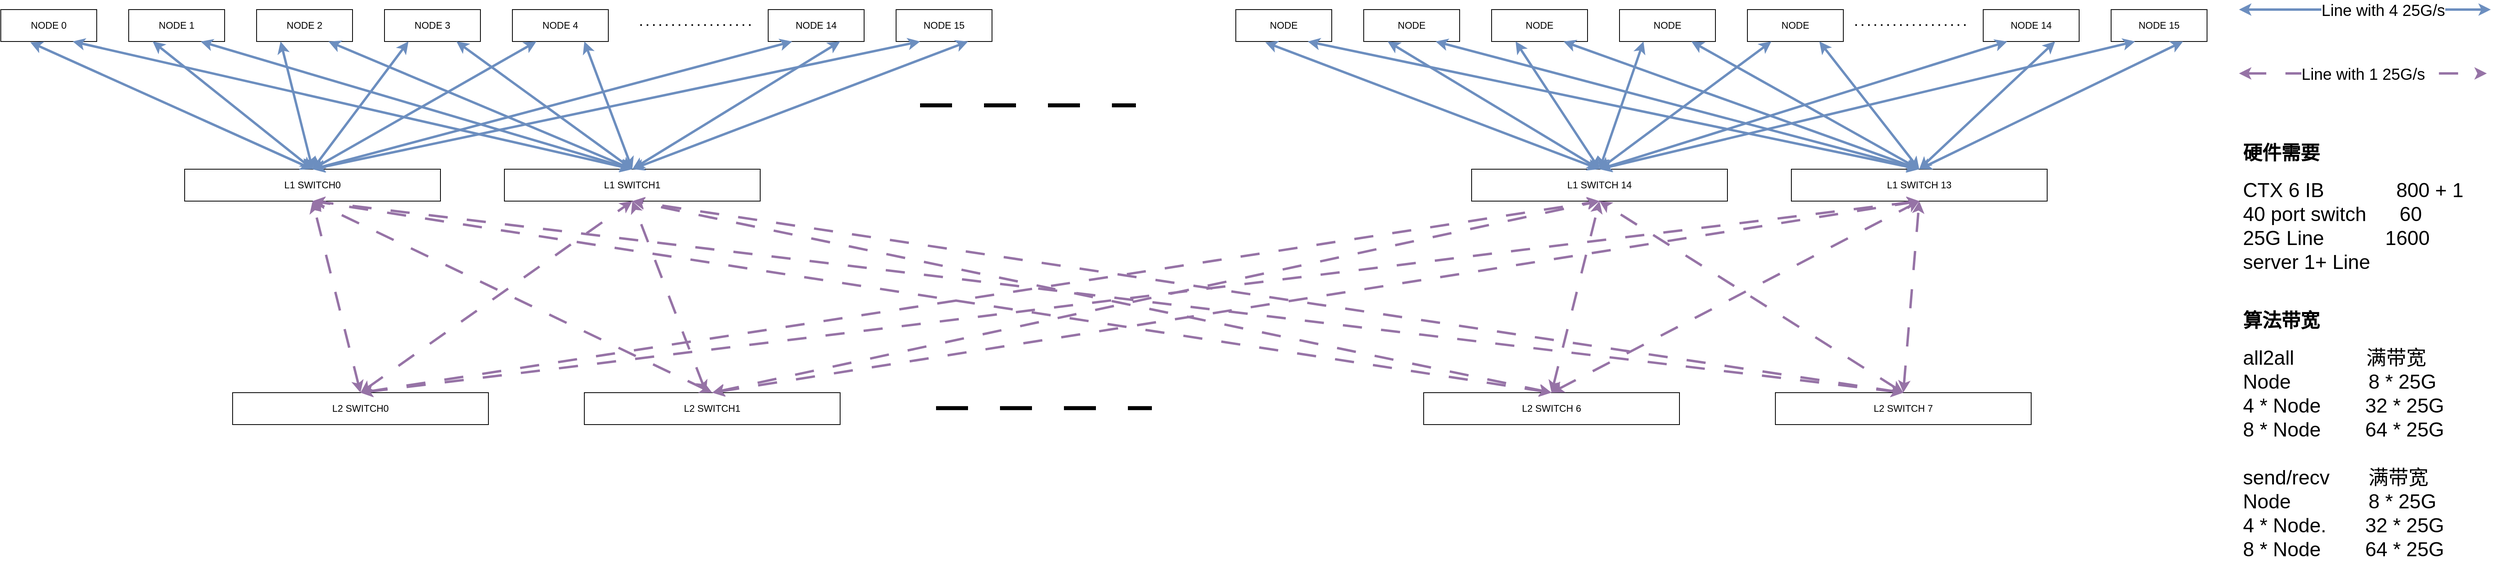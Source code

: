 <mxfile version="21.3.8" type="github">
  <diagram name="Page-1" id="Mw5EDIEJUwidYdBa6SzD">
    <mxGraphModel dx="2630" dy="1479" grid="1" gridSize="10" guides="1" tooltips="1" connect="1" arrows="1" fold="1" page="1" pageScale="1" pageWidth="850" pageHeight="1100" math="0" shadow="0">
      <root>
        <mxCell id="0" />
        <mxCell id="1" parent="0" />
        <mxCell id="vtRSRkSAmiNlVq3cGCPo-1" value="NODE 0" style="rounded=0;whiteSpace=wrap;html=1;" vertex="1" parent="1">
          <mxGeometry x="40" y="80" width="120" height="40" as="geometry" />
        </mxCell>
        <mxCell id="vtRSRkSAmiNlVq3cGCPo-2" value="NODE 1" style="rounded=0;whiteSpace=wrap;html=1;" vertex="1" parent="1">
          <mxGeometry x="200" y="80" width="120" height="40" as="geometry" />
        </mxCell>
        <mxCell id="vtRSRkSAmiNlVq3cGCPo-3" value="NODE 2" style="rounded=0;whiteSpace=wrap;html=1;" vertex="1" parent="1">
          <mxGeometry x="360" y="80" width="120" height="40" as="geometry" />
        </mxCell>
        <mxCell id="vtRSRkSAmiNlVq3cGCPo-4" value="NODE 3" style="rounded=0;whiteSpace=wrap;html=1;" vertex="1" parent="1">
          <mxGeometry x="520" y="80" width="120" height="40" as="geometry" />
        </mxCell>
        <mxCell id="vtRSRkSAmiNlVq3cGCPo-5" value="NODE 4" style="rounded=0;whiteSpace=wrap;html=1;" vertex="1" parent="1">
          <mxGeometry x="680" y="80" width="120" height="40" as="geometry" />
        </mxCell>
        <mxCell id="vtRSRkSAmiNlVq3cGCPo-6" value="L1 SWITCH0" style="rounded=0;whiteSpace=wrap;html=1;" vertex="1" parent="1">
          <mxGeometry x="270" y="280" width="320" height="40" as="geometry" />
        </mxCell>
        <mxCell id="vtRSRkSAmiNlVq3cGCPo-7" value="L1 SWITCH1" style="rounded=0;whiteSpace=wrap;html=1;" vertex="1" parent="1">
          <mxGeometry x="670" y="280" width="320" height="40" as="geometry" />
        </mxCell>
        <mxCell id="vtRSRkSAmiNlVq3cGCPo-8" value="" style="endArrow=classic;startArrow=classic;html=1;rounded=0;entryX=0.308;entryY=1.025;entryDx=0;entryDy=0;entryPerimeter=0;exitX=0.5;exitY=0;exitDx=0;exitDy=0;fillColor=#dae8fc;strokeColor=#6c8ebf;strokeWidth=3;" edge="1" parent="1" source="vtRSRkSAmiNlVq3cGCPo-6" target="vtRSRkSAmiNlVq3cGCPo-1">
          <mxGeometry width="50" height="50" relative="1" as="geometry">
            <mxPoint x="400" y="610" as="sourcePoint" />
            <mxPoint x="450" y="560" as="targetPoint" />
          </mxGeometry>
        </mxCell>
        <mxCell id="vtRSRkSAmiNlVq3cGCPo-9" value="" style="endArrow=classic;startArrow=classic;html=1;rounded=0;entryX=0.75;entryY=1;entryDx=0;entryDy=0;exitX=0.5;exitY=0;exitDx=0;exitDy=0;fillColor=#dae8fc;strokeColor=#6c8ebf;strokeWidth=3;" edge="1" parent="1" source="vtRSRkSAmiNlVq3cGCPo-7" target="vtRSRkSAmiNlVq3cGCPo-1">
          <mxGeometry width="50" height="50" relative="1" as="geometry">
            <mxPoint x="150" y="210" as="sourcePoint" />
            <mxPoint x="87" y="131" as="targetPoint" />
          </mxGeometry>
        </mxCell>
        <mxCell id="vtRSRkSAmiNlVq3cGCPo-10" value="" style="endArrow=classic;startArrow=classic;html=1;rounded=0;entryX=0.25;entryY=1;entryDx=0;entryDy=0;exitX=0.5;exitY=0;exitDx=0;exitDy=0;fillColor=#dae8fc;strokeColor=#6c8ebf;strokeWidth=3;" edge="1" parent="1" source="vtRSRkSAmiNlVq3cGCPo-6" target="vtRSRkSAmiNlVq3cGCPo-2">
          <mxGeometry width="50" height="50" relative="1" as="geometry">
            <mxPoint x="519" y="209" as="sourcePoint" />
            <mxPoint x="140" y="130" as="targetPoint" />
          </mxGeometry>
        </mxCell>
        <mxCell id="vtRSRkSAmiNlVq3cGCPo-11" value="" style="endArrow=classic;startArrow=classic;html=1;rounded=0;entryX=0.75;entryY=1;entryDx=0;entryDy=0;exitX=0.5;exitY=0;exitDx=0;exitDy=0;fillColor=#dae8fc;strokeColor=#6c8ebf;strokeWidth=3;" edge="1" parent="1" source="vtRSRkSAmiNlVq3cGCPo-7" target="vtRSRkSAmiNlVq3cGCPo-2">
          <mxGeometry width="50" height="50" relative="1" as="geometry">
            <mxPoint x="519" y="209" as="sourcePoint" />
            <mxPoint x="140" y="130" as="targetPoint" />
          </mxGeometry>
        </mxCell>
        <mxCell id="vtRSRkSAmiNlVq3cGCPo-12" value="" style="endArrow=classic;startArrow=classic;html=1;rounded=0;entryX=0.25;entryY=1;entryDx=0;entryDy=0;exitX=0.5;exitY=0;exitDx=0;exitDy=0;fillColor=#dae8fc;strokeColor=#6c8ebf;strokeWidth=3;" edge="1" parent="1" source="vtRSRkSAmiNlVq3cGCPo-6" target="vtRSRkSAmiNlVq3cGCPo-3">
          <mxGeometry width="50" height="50" relative="1" as="geometry">
            <mxPoint x="550" y="210" as="sourcePoint" />
            <mxPoint x="140" y="130" as="targetPoint" />
          </mxGeometry>
        </mxCell>
        <mxCell id="vtRSRkSAmiNlVq3cGCPo-13" value="" style="endArrow=classic;startArrow=classic;html=1;rounded=0;entryX=0.75;entryY=1;entryDx=0;entryDy=0;exitX=0.5;exitY=0;exitDx=0;exitDy=0;fillColor=#dae8fc;strokeColor=#6c8ebf;strokeWidth=3;" edge="1" parent="1" source="vtRSRkSAmiNlVq3cGCPo-7" target="vtRSRkSAmiNlVq3cGCPo-3">
          <mxGeometry width="50" height="50" relative="1" as="geometry">
            <mxPoint x="550" y="210" as="sourcePoint" />
            <mxPoint x="140" y="130" as="targetPoint" />
          </mxGeometry>
        </mxCell>
        <mxCell id="vtRSRkSAmiNlVq3cGCPo-14" value="" style="endArrow=classic;startArrow=classic;html=1;rounded=0;entryX=0.25;entryY=1;entryDx=0;entryDy=0;exitX=0.5;exitY=0;exitDx=0;exitDy=0;fillColor=#dae8fc;strokeColor=#6c8ebf;strokeWidth=3;" edge="1" parent="1" source="vtRSRkSAmiNlVq3cGCPo-6" target="vtRSRkSAmiNlVq3cGCPo-4">
          <mxGeometry width="50" height="50" relative="1" as="geometry">
            <mxPoint x="550" y="210" as="sourcePoint" />
            <mxPoint x="300" y="130" as="targetPoint" />
          </mxGeometry>
        </mxCell>
        <mxCell id="vtRSRkSAmiNlVq3cGCPo-15" value="" style="endArrow=classic;startArrow=classic;html=1;rounded=0;entryX=0.25;entryY=1;entryDx=0;entryDy=0;fillColor=#dae8fc;strokeColor=#6c8ebf;strokeWidth=3;exitX=0.5;exitY=0;exitDx=0;exitDy=0;" edge="1" parent="1" source="vtRSRkSAmiNlVq3cGCPo-6" target="vtRSRkSAmiNlVq3cGCPo-5">
          <mxGeometry width="50" height="50" relative="1" as="geometry">
            <mxPoint x="300" y="200" as="sourcePoint" />
            <mxPoint x="560" y="130" as="targetPoint" />
          </mxGeometry>
        </mxCell>
        <mxCell id="vtRSRkSAmiNlVq3cGCPo-16" value="" style="endArrow=classic;startArrow=classic;html=1;rounded=0;entryX=0.75;entryY=1;entryDx=0;entryDy=0;exitX=0.5;exitY=0;exitDx=0;exitDy=0;fillColor=#dae8fc;strokeColor=#6c8ebf;strokeWidth=3;" edge="1" parent="1" source="vtRSRkSAmiNlVq3cGCPo-7" target="vtRSRkSAmiNlVq3cGCPo-4">
          <mxGeometry width="50" height="50" relative="1" as="geometry">
            <mxPoint x="630" y="210" as="sourcePoint" />
            <mxPoint x="460" y="130" as="targetPoint" />
          </mxGeometry>
        </mxCell>
        <mxCell id="vtRSRkSAmiNlVq3cGCPo-17" value="" style="endArrow=classic;startArrow=classic;html=1;rounded=0;entryX=0.75;entryY=1;entryDx=0;entryDy=0;exitX=0.5;exitY=0;exitDx=0;exitDy=0;fillColor=#dae8fc;strokeColor=#6c8ebf;strokeWidth=3;" edge="1" parent="1" source="vtRSRkSAmiNlVq3cGCPo-7" target="vtRSRkSAmiNlVq3cGCPo-5">
          <mxGeometry width="50" height="50" relative="1" as="geometry">
            <mxPoint x="710" y="210" as="sourcePoint" />
            <mxPoint x="620" y="130" as="targetPoint" />
          </mxGeometry>
        </mxCell>
        <mxCell id="vtRSRkSAmiNlVq3cGCPo-18" value="NODE" style="rounded=0;whiteSpace=wrap;html=1;" vertex="1" parent="1">
          <mxGeometry x="1585" y="80" width="120" height="40" as="geometry" />
        </mxCell>
        <mxCell id="vtRSRkSAmiNlVq3cGCPo-19" value="NODE" style="rounded=0;whiteSpace=wrap;html=1;" vertex="1" parent="1">
          <mxGeometry x="1745" y="80" width="120" height="40" as="geometry" />
        </mxCell>
        <mxCell id="vtRSRkSAmiNlVq3cGCPo-20" value="NODE" style="rounded=0;whiteSpace=wrap;html=1;" vertex="1" parent="1">
          <mxGeometry x="1905" y="80" width="120" height="40" as="geometry" />
        </mxCell>
        <mxCell id="vtRSRkSAmiNlVq3cGCPo-21" value="NODE" style="rounded=0;whiteSpace=wrap;html=1;" vertex="1" parent="1">
          <mxGeometry x="2065" y="80" width="120" height="40" as="geometry" />
        </mxCell>
        <mxCell id="vtRSRkSAmiNlVq3cGCPo-22" value="NODE" style="rounded=0;whiteSpace=wrap;html=1;" vertex="1" parent="1">
          <mxGeometry x="2225" y="80" width="120" height="40" as="geometry" />
        </mxCell>
        <mxCell id="vtRSRkSAmiNlVq3cGCPo-23" value="L1 SWITCH 14" style="rounded=0;whiteSpace=wrap;html=1;" vertex="1" parent="1">
          <mxGeometry x="1880" y="280" width="320" height="40" as="geometry" />
        </mxCell>
        <mxCell id="vtRSRkSAmiNlVq3cGCPo-24" value="L1 SWITCH 13" style="rounded=0;whiteSpace=wrap;html=1;" vertex="1" parent="1">
          <mxGeometry x="2280" y="280" width="320" height="40" as="geometry" />
        </mxCell>
        <mxCell id="vtRSRkSAmiNlVq3cGCPo-25" value="" style="endArrow=classic;startArrow=classic;html=1;rounded=0;entryX=0.308;entryY=1.025;entryDx=0;entryDy=0;entryPerimeter=0;exitX=0.5;exitY=0;exitDx=0;exitDy=0;fillColor=#dae8fc;strokeColor=#6c8ebf;strokeWidth=3;" edge="1" parent="1" source="vtRSRkSAmiNlVq3cGCPo-23" target="vtRSRkSAmiNlVq3cGCPo-18">
          <mxGeometry width="50" height="50" relative="1" as="geometry">
            <mxPoint x="1945" y="610" as="sourcePoint" />
            <mxPoint x="1995" y="560" as="targetPoint" />
          </mxGeometry>
        </mxCell>
        <mxCell id="vtRSRkSAmiNlVq3cGCPo-26" value="" style="endArrow=classic;startArrow=classic;html=1;rounded=0;entryX=0.75;entryY=1;entryDx=0;entryDy=0;exitX=0.5;exitY=0;exitDx=0;exitDy=0;fillColor=#dae8fc;strokeColor=#6c8ebf;strokeWidth=3;" edge="1" parent="1" source="vtRSRkSAmiNlVq3cGCPo-24" target="vtRSRkSAmiNlVq3cGCPo-18">
          <mxGeometry width="50" height="50" relative="1" as="geometry">
            <mxPoint x="1695" y="210" as="sourcePoint" />
            <mxPoint x="1632" y="131" as="targetPoint" />
          </mxGeometry>
        </mxCell>
        <mxCell id="vtRSRkSAmiNlVq3cGCPo-27" value="" style="endArrow=classic;startArrow=classic;html=1;rounded=0;entryX=0.25;entryY=1;entryDx=0;entryDy=0;exitX=0.5;exitY=0;exitDx=0;exitDy=0;fillColor=#dae8fc;strokeColor=#6c8ebf;strokeWidth=3;" edge="1" parent="1" source="vtRSRkSAmiNlVq3cGCPo-23" target="vtRSRkSAmiNlVq3cGCPo-19">
          <mxGeometry width="50" height="50" relative="1" as="geometry">
            <mxPoint x="2064" y="209" as="sourcePoint" />
            <mxPoint x="1685" y="130" as="targetPoint" />
          </mxGeometry>
        </mxCell>
        <mxCell id="vtRSRkSAmiNlVq3cGCPo-28" value="" style="endArrow=classic;startArrow=classic;html=1;rounded=0;entryX=0.75;entryY=1;entryDx=0;entryDy=0;exitX=0.5;exitY=0;exitDx=0;exitDy=0;fillColor=#dae8fc;strokeColor=#6c8ebf;strokeWidth=3;" edge="1" parent="1" source="vtRSRkSAmiNlVq3cGCPo-24" target="vtRSRkSAmiNlVq3cGCPo-19">
          <mxGeometry width="50" height="50" relative="1" as="geometry">
            <mxPoint x="2064" y="209" as="sourcePoint" />
            <mxPoint x="1685" y="130" as="targetPoint" />
          </mxGeometry>
        </mxCell>
        <mxCell id="vtRSRkSAmiNlVq3cGCPo-29" value="" style="endArrow=classic;startArrow=classic;html=1;rounded=0;entryX=0.25;entryY=1;entryDx=0;entryDy=0;exitX=0.5;exitY=0;exitDx=0;exitDy=0;fillColor=#dae8fc;strokeColor=#6c8ebf;strokeWidth=3;" edge="1" parent="1" source="vtRSRkSAmiNlVq3cGCPo-23" target="vtRSRkSAmiNlVq3cGCPo-20">
          <mxGeometry width="50" height="50" relative="1" as="geometry">
            <mxPoint x="2095" y="210" as="sourcePoint" />
            <mxPoint x="1685" y="130" as="targetPoint" />
          </mxGeometry>
        </mxCell>
        <mxCell id="vtRSRkSAmiNlVq3cGCPo-30" value="" style="endArrow=classic;startArrow=classic;html=1;rounded=0;entryX=0.75;entryY=1;entryDx=0;entryDy=0;exitX=0.5;exitY=0;exitDx=0;exitDy=0;fillColor=#dae8fc;strokeColor=#6c8ebf;strokeWidth=3;" edge="1" parent="1" source="vtRSRkSAmiNlVq3cGCPo-24" target="vtRSRkSAmiNlVq3cGCPo-20">
          <mxGeometry width="50" height="50" relative="1" as="geometry">
            <mxPoint x="2095" y="210" as="sourcePoint" />
            <mxPoint x="1685" y="130" as="targetPoint" />
          </mxGeometry>
        </mxCell>
        <mxCell id="vtRSRkSAmiNlVq3cGCPo-31" value="" style="endArrow=classic;startArrow=classic;html=1;rounded=0;entryX=0.25;entryY=1;entryDx=0;entryDy=0;exitX=0.5;exitY=0;exitDx=0;exitDy=0;fillColor=#dae8fc;strokeColor=#6c8ebf;strokeWidth=3;" edge="1" parent="1" source="vtRSRkSAmiNlVq3cGCPo-23" target="vtRSRkSAmiNlVq3cGCPo-21">
          <mxGeometry width="50" height="50" relative="1" as="geometry">
            <mxPoint x="2095" y="210" as="sourcePoint" />
            <mxPoint x="1845" y="130" as="targetPoint" />
          </mxGeometry>
        </mxCell>
        <mxCell id="vtRSRkSAmiNlVq3cGCPo-32" value="" style="endArrow=classic;startArrow=classic;html=1;rounded=0;entryX=0.25;entryY=1;entryDx=0;entryDy=0;fillColor=#dae8fc;strokeColor=#6c8ebf;strokeWidth=3;exitX=0.5;exitY=0;exitDx=0;exitDy=0;" edge="1" parent="1" source="vtRSRkSAmiNlVq3cGCPo-23" target="vtRSRkSAmiNlVq3cGCPo-22">
          <mxGeometry width="50" height="50" relative="1" as="geometry">
            <mxPoint x="1845" y="200" as="sourcePoint" />
            <mxPoint x="2105" y="130" as="targetPoint" />
          </mxGeometry>
        </mxCell>
        <mxCell id="vtRSRkSAmiNlVq3cGCPo-33" value="" style="endArrow=classic;startArrow=classic;html=1;rounded=0;entryX=0.75;entryY=1;entryDx=0;entryDy=0;exitX=0.5;exitY=0;exitDx=0;exitDy=0;fillColor=#dae8fc;strokeColor=#6c8ebf;strokeWidth=3;" edge="1" parent="1" source="vtRSRkSAmiNlVq3cGCPo-24" target="vtRSRkSAmiNlVq3cGCPo-21">
          <mxGeometry width="50" height="50" relative="1" as="geometry">
            <mxPoint x="2175" y="210" as="sourcePoint" />
            <mxPoint x="2005" y="130" as="targetPoint" />
          </mxGeometry>
        </mxCell>
        <mxCell id="vtRSRkSAmiNlVq3cGCPo-34" value="" style="endArrow=classic;startArrow=classic;html=1;rounded=0;entryX=0.75;entryY=1;entryDx=0;entryDy=0;exitX=0.5;exitY=0;exitDx=0;exitDy=0;fillColor=#dae8fc;strokeColor=#6c8ebf;strokeWidth=3;" edge="1" parent="1" source="vtRSRkSAmiNlVq3cGCPo-24" target="vtRSRkSAmiNlVq3cGCPo-22">
          <mxGeometry width="50" height="50" relative="1" as="geometry">
            <mxPoint x="2255" y="210" as="sourcePoint" />
            <mxPoint x="2165" y="130" as="targetPoint" />
          </mxGeometry>
        </mxCell>
        <mxCell id="vtRSRkSAmiNlVq3cGCPo-35" value="" style="endArrow=none;dashed=1;html=1;rounded=0;dashPattern=8 8;strokeWidth=5;" edge="1" parent="1">
          <mxGeometry width="50" height="50" relative="1" as="geometry">
            <mxPoint x="1190" y="200" as="sourcePoint" />
            <mxPoint x="1460" y="200" as="targetPoint" />
          </mxGeometry>
        </mxCell>
        <mxCell id="vtRSRkSAmiNlVq3cGCPo-36" value="L2 SWITCH0" style="rounded=0;whiteSpace=wrap;html=1;" vertex="1" parent="1">
          <mxGeometry x="330" y="560" width="320" height="40" as="geometry" />
        </mxCell>
        <mxCell id="vtRSRkSAmiNlVq3cGCPo-37" value="L2 SWITCH1" style="rounded=0;whiteSpace=wrap;html=1;" vertex="1" parent="1">
          <mxGeometry x="770" y="560" width="320" height="40" as="geometry" />
        </mxCell>
        <mxCell id="vtRSRkSAmiNlVq3cGCPo-38" value="L2 SWITCH 6" style="rounded=0;whiteSpace=wrap;html=1;" vertex="1" parent="1">
          <mxGeometry x="1820" y="560" width="320" height="40" as="geometry" />
        </mxCell>
        <mxCell id="vtRSRkSAmiNlVq3cGCPo-39" value="L2 SWITCH 7" style="rounded=0;whiteSpace=wrap;html=1;" vertex="1" parent="1">
          <mxGeometry x="2260" y="560" width="320" height="40" as="geometry" />
        </mxCell>
        <mxCell id="vtRSRkSAmiNlVq3cGCPo-40" value="" style="endArrow=classic;startArrow=classic;html=1;rounded=0;entryX=0.5;entryY=1;entryDx=0;entryDy=0;exitX=0.5;exitY=0;exitDx=0;exitDy=0;fillColor=#e1d5e7;strokeColor=#9673a6;strokeWidth=3;dashed=1;dashPattern=8 8;" edge="1" parent="1" source="vtRSRkSAmiNlVq3cGCPo-36" target="vtRSRkSAmiNlVq3cGCPo-6">
          <mxGeometry width="50" height="50" relative="1" as="geometry">
            <mxPoint x="840" y="290" as="sourcePoint" />
            <mxPoint x="350" y="130" as="targetPoint" />
          </mxGeometry>
        </mxCell>
        <mxCell id="vtRSRkSAmiNlVq3cGCPo-41" value="" style="endArrow=classic;startArrow=classic;html=1;rounded=0;entryX=0.5;entryY=1;entryDx=0;entryDy=0;exitX=0.5;exitY=0;exitDx=0;exitDy=0;fillColor=#e1d5e7;strokeColor=#9673a6;strokeWidth=3;dashed=1;dashPattern=8 8;" edge="1" parent="1" source="vtRSRkSAmiNlVq3cGCPo-37" target="vtRSRkSAmiNlVq3cGCPo-6">
          <mxGeometry width="50" height="50" relative="1" as="geometry">
            <mxPoint x="580" y="570" as="sourcePoint" />
            <mxPoint x="440" y="330" as="targetPoint" />
          </mxGeometry>
        </mxCell>
        <mxCell id="vtRSRkSAmiNlVq3cGCPo-42" value="" style="endArrow=classic;startArrow=classic;html=1;rounded=0;entryX=0.5;entryY=1;entryDx=0;entryDy=0;exitX=0.5;exitY=0;exitDx=0;exitDy=0;fillColor=#e1d5e7;strokeColor=#9673a6;strokeWidth=3;dashed=1;dashPattern=8 8;" edge="1" parent="1" source="vtRSRkSAmiNlVq3cGCPo-38" target="vtRSRkSAmiNlVq3cGCPo-6">
          <mxGeometry width="50" height="50" relative="1" as="geometry">
            <mxPoint x="810" y="570" as="sourcePoint" />
            <mxPoint x="230" y="330" as="targetPoint" />
          </mxGeometry>
        </mxCell>
        <mxCell id="vtRSRkSAmiNlVq3cGCPo-43" value="" style="endArrow=classic;startArrow=classic;html=1;rounded=0;entryX=0.5;entryY=1;entryDx=0;entryDy=0;exitX=0.5;exitY=0;exitDx=0;exitDy=0;fillColor=#e1d5e7;strokeColor=#9673a6;strokeWidth=3;dashed=1;dashPattern=8 8;" edge="1" parent="1" source="vtRSRkSAmiNlVq3cGCPo-39" target="vtRSRkSAmiNlVq3cGCPo-6">
          <mxGeometry width="50" height="50" relative="1" as="geometry">
            <mxPoint x="1370" y="570" as="sourcePoint" />
            <mxPoint x="230" y="330" as="targetPoint" />
          </mxGeometry>
        </mxCell>
        <mxCell id="vtRSRkSAmiNlVq3cGCPo-44" value="" style="endArrow=none;dashed=1;html=1;rounded=0;dashPattern=8 8;strokeWidth=5;" edge="1" parent="1">
          <mxGeometry width="50" height="50" relative="1" as="geometry">
            <mxPoint x="1210" y="579.33" as="sourcePoint" />
            <mxPoint x="1480" y="579.33" as="targetPoint" />
          </mxGeometry>
        </mxCell>
        <mxCell id="vtRSRkSAmiNlVq3cGCPo-45" value="" style="endArrow=classic;startArrow=classic;html=1;rounded=0;entryX=0.5;entryY=1;entryDx=0;entryDy=0;exitX=0.5;exitY=0;exitDx=0;exitDy=0;fillColor=#e1d5e7;strokeColor=#9673a6;strokeWidth=3;dashed=1;dashPattern=8 8;" edge="1" parent="1" source="vtRSRkSAmiNlVq3cGCPo-36" target="vtRSRkSAmiNlVq3cGCPo-7">
          <mxGeometry width="50" height="50" relative="1" as="geometry">
            <mxPoint x="500" y="570" as="sourcePoint" />
            <mxPoint x="440" y="330" as="targetPoint" />
          </mxGeometry>
        </mxCell>
        <mxCell id="vtRSRkSAmiNlVq3cGCPo-46" value="" style="endArrow=classic;startArrow=classic;html=1;rounded=0;entryX=0.5;entryY=1;entryDx=0;entryDy=0;fillColor=#e1d5e7;strokeColor=#9673a6;strokeWidth=3;dashed=1;dashPattern=8 8;exitX=0.5;exitY=0;exitDx=0;exitDy=0;" edge="1" parent="1" target="vtRSRkSAmiNlVq3cGCPo-23" source="vtRSRkSAmiNlVq3cGCPo-36">
          <mxGeometry width="50" height="50" relative="1" as="geometry">
            <mxPoint x="280" y="560" as="sourcePoint" />
            <mxPoint x="630" y="330" as="targetPoint" />
          </mxGeometry>
        </mxCell>
        <mxCell id="vtRSRkSAmiNlVq3cGCPo-47" value="" style="endArrow=classic;startArrow=classic;html=1;rounded=0;entryX=0.5;entryY=1;entryDx=0;entryDy=0;fillColor=#e1d5e7;strokeColor=#9673a6;strokeWidth=3;exitX=0.5;exitY=0;exitDx=0;exitDy=0;dashed=1;dashPattern=8 8;" edge="1" parent="1" source="vtRSRkSAmiNlVq3cGCPo-36" target="vtRSRkSAmiNlVq3cGCPo-24">
          <mxGeometry width="50" height="50" relative="1" as="geometry">
            <mxPoint x="280" y="560" as="sourcePoint" />
            <mxPoint x="1430" y="330" as="targetPoint" />
          </mxGeometry>
        </mxCell>
        <mxCell id="vtRSRkSAmiNlVq3cGCPo-48" value="" style="endArrow=classic;startArrow=classic;html=1;rounded=0;entryX=0.5;entryY=1;entryDx=0;entryDy=0;fillColor=#e1d5e7;strokeColor=#9673a6;strokeWidth=3;dashed=1;dashPattern=8 8;" edge="1" parent="1" source="vtRSRkSAmiNlVq3cGCPo-37" target="vtRSRkSAmiNlVq3cGCPo-7">
          <mxGeometry width="50" height="50" relative="1" as="geometry">
            <mxPoint x="500" y="570" as="sourcePoint" />
            <mxPoint x="1640" y="330" as="targetPoint" />
          </mxGeometry>
        </mxCell>
        <mxCell id="vtRSRkSAmiNlVq3cGCPo-49" value="" style="endArrow=classic;startArrow=classic;html=1;rounded=0;entryX=0.5;entryY=1;entryDx=0;entryDy=0;fillColor=#e1d5e7;strokeColor=#9673a6;strokeWidth=3;exitX=0.5;exitY=0;exitDx=0;exitDy=0;dashed=1;dashPattern=8 8;" edge="1" parent="1" source="vtRSRkSAmiNlVq3cGCPo-37" target="vtRSRkSAmiNlVq3cGCPo-23">
          <mxGeometry width="50" height="50" relative="1" as="geometry">
            <mxPoint x="722" y="570" as="sourcePoint" />
            <mxPoint x="630" y="330" as="targetPoint" />
          </mxGeometry>
        </mxCell>
        <mxCell id="vtRSRkSAmiNlVq3cGCPo-50" value="" style="endArrow=classic;startArrow=classic;html=1;rounded=0;entryX=0.5;entryY=1;entryDx=0;entryDy=0;fillColor=#e1d5e7;strokeColor=#9673a6;strokeWidth=3;exitX=0.5;exitY=0;exitDx=0;exitDy=0;dashed=1;dashPattern=8 8;" edge="1" parent="1" source="vtRSRkSAmiNlVq3cGCPo-37" target="vtRSRkSAmiNlVq3cGCPo-24">
          <mxGeometry width="50" height="50" relative="1" as="geometry">
            <mxPoint x="730" y="570" as="sourcePoint" />
            <mxPoint x="1430" y="330" as="targetPoint" />
          </mxGeometry>
        </mxCell>
        <mxCell id="vtRSRkSAmiNlVq3cGCPo-51" value="" style="endArrow=classic;startArrow=classic;html=1;rounded=0;entryX=0.5;entryY=1;entryDx=0;entryDy=0;fillColor=#e1d5e7;strokeColor=#9673a6;strokeWidth=3;exitX=0.5;exitY=0;exitDx=0;exitDy=0;dashed=1;dashPattern=8 8;" edge="1" parent="1" source="vtRSRkSAmiNlVq3cGCPo-38" target="vtRSRkSAmiNlVq3cGCPo-23">
          <mxGeometry width="50" height="50" relative="1" as="geometry">
            <mxPoint x="1342" y="570" as="sourcePoint" />
            <mxPoint x="1250" y="330" as="targetPoint" />
          </mxGeometry>
        </mxCell>
        <mxCell id="vtRSRkSAmiNlVq3cGCPo-52" value="" style="endArrow=classic;startArrow=classic;html=1;rounded=0;entryX=0.5;entryY=1;entryDx=0;entryDy=0;fillColor=#e1d5e7;strokeColor=#9673a6;strokeWidth=3;exitX=0.5;exitY=0;exitDx=0;exitDy=0;dashed=1;dashPattern=8 8;" edge="1" parent="1" source="vtRSRkSAmiNlVq3cGCPo-39" target="vtRSRkSAmiNlVq3cGCPo-24">
          <mxGeometry width="50" height="50" relative="1" as="geometry">
            <mxPoint x="1990" y="570" as="sourcePoint" />
            <mxPoint x="2050" y="330" as="targetPoint" />
          </mxGeometry>
        </mxCell>
        <mxCell id="vtRSRkSAmiNlVq3cGCPo-53" value="" style="endArrow=classic;startArrow=classic;html=1;rounded=0;entryX=0.5;entryY=1;entryDx=0;entryDy=0;fillColor=#e1d5e7;strokeColor=#9673a6;strokeWidth=3;exitX=0.5;exitY=0;exitDx=0;exitDy=0;dashed=1;dashPattern=8 8;" edge="1" parent="1" source="vtRSRkSAmiNlVq3cGCPo-38" target="vtRSRkSAmiNlVq3cGCPo-24">
          <mxGeometry width="50" height="50" relative="1" as="geometry">
            <mxPoint x="2430" y="570" as="sourcePoint" />
            <mxPoint x="2450" y="330" as="targetPoint" />
          </mxGeometry>
        </mxCell>
        <mxCell id="vtRSRkSAmiNlVq3cGCPo-54" value="" style="endArrow=classic;startArrow=classic;html=1;rounded=0;entryX=0.5;entryY=1;entryDx=0;entryDy=0;fillColor=#e1d5e7;strokeColor=#9673a6;strokeWidth=3;exitX=0.5;exitY=0;exitDx=0;exitDy=0;dashed=1;dashPattern=8 8;" edge="1" parent="1" source="vtRSRkSAmiNlVq3cGCPo-38" target="vtRSRkSAmiNlVq3cGCPo-7">
          <mxGeometry width="50" height="50" relative="1" as="geometry">
            <mxPoint x="1310" y="460" as="sourcePoint" />
            <mxPoint x="1830" y="330" as="targetPoint" />
          </mxGeometry>
        </mxCell>
        <mxCell id="vtRSRkSAmiNlVq3cGCPo-55" value="" style="endArrow=classic;startArrow=classic;html=1;rounded=0;entryX=0.5;entryY=1;entryDx=0;entryDy=0;fillColor=#e1d5e7;strokeColor=#9673a6;strokeWidth=3;exitX=0.5;exitY=0;exitDx=0;exitDy=0;dashed=1;dashPattern=8 8;" edge="1" parent="1" source="vtRSRkSAmiNlVq3cGCPo-39" target="vtRSRkSAmiNlVq3cGCPo-7">
          <mxGeometry width="50" height="50" relative="1" as="geometry">
            <mxPoint x="1370" y="570" as="sourcePoint" />
            <mxPoint x="630" y="330" as="targetPoint" />
          </mxGeometry>
        </mxCell>
        <mxCell id="vtRSRkSAmiNlVq3cGCPo-56" value="" style="endArrow=classic;startArrow=classic;html=1;rounded=0;entryX=0.5;entryY=1;entryDx=0;entryDy=0;fillColor=#e1d5e7;strokeColor=#9673a6;strokeWidth=3;exitX=0.5;exitY=0;exitDx=0;exitDy=0;dashed=1;dashPattern=8 8;" edge="1" parent="1" source="vtRSRkSAmiNlVq3cGCPo-39" target="vtRSRkSAmiNlVq3cGCPo-23">
          <mxGeometry width="50" height="50" relative="1" as="geometry">
            <mxPoint x="1990" y="570" as="sourcePoint" />
            <mxPoint x="2050" y="330" as="targetPoint" />
          </mxGeometry>
        </mxCell>
        <mxCell id="vtRSRkSAmiNlVq3cGCPo-57" value="&lt;font style=&quot;font-size: 20px;&quot;&gt;Line with 4 25G/s&lt;/font&gt;" style="endArrow=classic;startArrow=classic;html=1;rounded=0;entryX=0.308;entryY=1.025;entryDx=0;entryDy=0;entryPerimeter=0;fillColor=#dae8fc;strokeColor=#6c8ebf;strokeWidth=3;" edge="1" parent="1">
          <mxGeometry x="-0.143" width="50" height="50" relative="1" as="geometry">
            <mxPoint x="3155" y="80" as="sourcePoint" />
            <mxPoint x="2840" y="80" as="targetPoint" />
            <mxPoint as="offset" />
          </mxGeometry>
        </mxCell>
        <mxCell id="vtRSRkSAmiNlVq3cGCPo-58" value="&lt;font style=&quot;font-size: 20px;&quot;&gt;Line with 1 25G/s&lt;/font&gt;" style="endArrow=classic;startArrow=classic;html=1;rounded=0;fillColor=#e1d5e7;strokeColor=#9673a6;strokeWidth=3;dashed=1;dashPattern=8 8;" edge="1" parent="1">
          <mxGeometry width="50" height="50" relative="1" as="geometry">
            <mxPoint x="2840" y="160" as="sourcePoint" />
            <mxPoint x="3150" y="160" as="targetPoint" />
          </mxGeometry>
        </mxCell>
        <mxCell id="vtRSRkSAmiNlVq3cGCPo-59" value="&lt;h1&gt;硬件需要&lt;/h1&gt;&lt;div style=&quot;font-size: 25px;&quot;&gt;&lt;font style=&quot;font-size: 25px;&quot;&gt;CTX 6 IB&amp;nbsp; &amp;nbsp; &amp;nbsp; &amp;nbsp; &amp;nbsp; &amp;nbsp; &amp;nbsp;800 + 1&lt;/font&gt;&lt;/div&gt;&lt;div style=&quot;font-size: 25px;&quot;&gt;&lt;font style=&quot;font-size: 25px;&quot;&gt;40 port switch&amp;nbsp; &amp;nbsp; &amp;nbsp; 60&lt;/font&gt;&lt;/div&gt;&lt;div style=&quot;font-size: 25px;&quot;&gt;&lt;font style=&quot;font-size: 25px;&quot;&gt;25G Line&amp;nbsp; &amp;nbsp; &amp;nbsp; &amp;nbsp; &amp;nbsp; &amp;nbsp;1600&lt;br&gt;server 1+ Line&lt;/font&gt;&lt;/div&gt;" style="text;html=1;strokeColor=none;fillColor=none;spacing=5;spacingTop=-20;whiteSpace=wrap;overflow=hidden;rounded=0;" vertex="1" parent="1">
          <mxGeometry x="2840" y="240" width="320" height="200" as="geometry" />
        </mxCell>
        <mxCell id="vtRSRkSAmiNlVq3cGCPo-60" value="&lt;h1&gt;算法带宽&lt;/h1&gt;&lt;div style=&quot;font-size: 25px;&quot;&gt;&lt;font style=&quot;font-size: 25px;&quot;&gt;all2all&amp;nbsp; &amp;nbsp; &amp;nbsp; &amp;nbsp; &amp;nbsp; &amp;nbsp; &amp;nbsp;满带宽&amp;nbsp;&lt;/font&gt;&lt;/div&gt;&lt;div style=&quot;font-size: 25px;&quot;&gt;Node&amp;nbsp; &amp;nbsp; &amp;nbsp; &amp;nbsp; &amp;nbsp; &amp;nbsp; &amp;nbsp; 8 * 25G&lt;/div&gt;&lt;div style=&quot;font-size: 25px;&quot;&gt;4 * Node&amp;nbsp; &amp;nbsp; &amp;nbsp; &amp;nbsp; 32 * 25G&lt;br&gt;&lt;/div&gt;&lt;div style=&quot;font-size: 25px;&quot;&gt;8 * Node&amp;nbsp; &amp;nbsp; &amp;nbsp; &amp;nbsp; 64 * 25G&lt;/div&gt;&lt;div style=&quot;font-size: 25px;&quot;&gt;&lt;br&gt;&lt;/div&gt;&lt;div style=&quot;font-size: 25px;&quot;&gt;send/recv&amp;nbsp; &amp;nbsp; &amp;nbsp; &amp;nbsp;满带宽&lt;/div&gt;&lt;div style=&quot;font-size: 25px;&quot;&gt;Node&amp;nbsp; &amp;nbsp; &amp;nbsp; &amp;nbsp; &amp;nbsp; &amp;nbsp; &amp;nbsp; 8 * 25G&lt;/div&gt;&lt;div style=&quot;font-size: 25px;&quot;&gt;4 * Node.&amp;nbsp; &amp;nbsp; &amp;nbsp; &amp;nbsp;32 * 25G&lt;/div&gt;&lt;div style=&quot;font-size: 25px;&quot;&gt;8 * Node&amp;nbsp; &amp;nbsp; &amp;nbsp; &amp;nbsp; 64 * 25G&lt;/div&gt;" style="text;html=1;strokeColor=none;fillColor=none;spacing=5;spacingTop=-20;whiteSpace=wrap;overflow=hidden;rounded=0;" vertex="1" parent="1">
          <mxGeometry x="2840" y="450" width="320" height="350" as="geometry" />
        </mxCell>
        <mxCell id="vtRSRkSAmiNlVq3cGCPo-61" value="NODE 15" style="rounded=0;whiteSpace=wrap;html=1;" vertex="1" parent="1">
          <mxGeometry x="1160" y="80" width="120" height="40" as="geometry" />
        </mxCell>
        <mxCell id="vtRSRkSAmiNlVq3cGCPo-62" value="NODE 14" style="rounded=0;whiteSpace=wrap;html=1;" vertex="1" parent="1">
          <mxGeometry x="1000" y="80" width="120" height="40" as="geometry" />
        </mxCell>
        <mxCell id="vtRSRkSAmiNlVq3cGCPo-63" value="" style="endArrow=classic;startArrow=classic;html=1;rounded=0;entryX=0.75;entryY=1;entryDx=0;entryDy=0;exitX=0.5;exitY=0;exitDx=0;exitDy=0;fillColor=#dae8fc;strokeColor=#6c8ebf;strokeWidth=3;" edge="1" parent="1" source="vtRSRkSAmiNlVq3cGCPo-7" target="vtRSRkSAmiNlVq3cGCPo-61">
          <mxGeometry width="50" height="50" relative="1" as="geometry">
            <mxPoint x="840" y="290" as="sourcePoint" />
            <mxPoint x="620" y="130" as="targetPoint" />
          </mxGeometry>
        </mxCell>
        <mxCell id="vtRSRkSAmiNlVq3cGCPo-64" value="" style="endArrow=classic;startArrow=classic;html=1;rounded=0;entryX=0.25;entryY=1;entryDx=0;entryDy=0;exitX=0.5;exitY=0;exitDx=0;exitDy=0;fillColor=#dae8fc;strokeColor=#6c8ebf;strokeWidth=3;" edge="1" parent="1" source="vtRSRkSAmiNlVq3cGCPo-6" target="vtRSRkSAmiNlVq3cGCPo-61">
          <mxGeometry width="50" height="50" relative="1" as="geometry">
            <mxPoint x="840" y="290" as="sourcePoint" />
            <mxPoint x="1260" y="130" as="targetPoint" />
          </mxGeometry>
        </mxCell>
        <mxCell id="vtRSRkSAmiNlVq3cGCPo-65" value="" style="endArrow=classic;startArrow=classic;html=1;rounded=0;entryX=0.75;entryY=1;entryDx=0;entryDy=0;exitX=0.5;exitY=0;exitDx=0;exitDy=0;fillColor=#dae8fc;strokeColor=#6c8ebf;strokeWidth=3;" edge="1" parent="1" source="vtRSRkSAmiNlVq3cGCPo-7" target="vtRSRkSAmiNlVq3cGCPo-62">
          <mxGeometry width="50" height="50" relative="1" as="geometry">
            <mxPoint x="840" y="290" as="sourcePoint" />
            <mxPoint x="1260" y="130" as="targetPoint" />
          </mxGeometry>
        </mxCell>
        <mxCell id="vtRSRkSAmiNlVq3cGCPo-66" value="" style="endArrow=classic;startArrow=classic;html=1;rounded=0;entryX=0.25;entryY=1;entryDx=0;entryDy=0;exitX=0.5;exitY=0;exitDx=0;exitDy=0;fillColor=#dae8fc;strokeColor=#6c8ebf;strokeWidth=3;" edge="1" parent="1" source="vtRSRkSAmiNlVq3cGCPo-6" target="vtRSRkSAmiNlVq3cGCPo-62">
          <mxGeometry width="50" height="50" relative="1" as="geometry">
            <mxPoint x="840" y="290" as="sourcePoint" />
            <mxPoint x="1100" y="130" as="targetPoint" />
          </mxGeometry>
        </mxCell>
        <mxCell id="vtRSRkSAmiNlVq3cGCPo-67" value="" style="endArrow=none;dashed=1;html=1;dashPattern=1 3;strokeWidth=2;rounded=0;" edge="1" parent="1">
          <mxGeometry width="50" height="50" relative="1" as="geometry">
            <mxPoint x="840" y="99.33" as="sourcePoint" />
            <mxPoint x="980" y="99.33" as="targetPoint" />
          </mxGeometry>
        </mxCell>
        <mxCell id="vtRSRkSAmiNlVq3cGCPo-68" value="NODE 15" style="rounded=0;whiteSpace=wrap;html=1;" vertex="1" parent="1">
          <mxGeometry x="2680" y="80" width="120" height="40" as="geometry" />
        </mxCell>
        <mxCell id="vtRSRkSAmiNlVq3cGCPo-69" value="NODE 14" style="rounded=0;whiteSpace=wrap;html=1;" vertex="1" parent="1">
          <mxGeometry x="2520" y="80" width="120" height="40" as="geometry" />
        </mxCell>
        <mxCell id="vtRSRkSAmiNlVq3cGCPo-70" value="" style="endArrow=none;dashed=1;html=1;dashPattern=1 3;strokeWidth=2;rounded=0;" edge="1" parent="1">
          <mxGeometry width="50" height="50" relative="1" as="geometry">
            <mxPoint x="2360" y="99.33" as="sourcePoint" />
            <mxPoint x="2500" y="99.33" as="targetPoint" />
          </mxGeometry>
        </mxCell>
        <mxCell id="vtRSRkSAmiNlVq3cGCPo-71" value="" style="endArrow=classic;startArrow=classic;html=1;rounded=0;entryX=0.75;entryY=1;entryDx=0;entryDy=0;exitX=0.5;exitY=0;exitDx=0;exitDy=0;fillColor=#dae8fc;strokeColor=#6c8ebf;strokeWidth=3;" edge="1" parent="1" source="vtRSRkSAmiNlVq3cGCPo-24" target="vtRSRkSAmiNlVq3cGCPo-68">
          <mxGeometry width="50" height="50" relative="1" as="geometry">
            <mxPoint x="2450" y="290" as="sourcePoint" />
            <mxPoint x="2325" y="130" as="targetPoint" />
          </mxGeometry>
        </mxCell>
        <mxCell id="vtRSRkSAmiNlVq3cGCPo-72" value="" style="endArrow=classic;startArrow=classic;html=1;rounded=0;entryX=0.25;entryY=1;entryDx=0;entryDy=0;exitX=0.5;exitY=0;exitDx=0;exitDy=0;fillColor=#dae8fc;strokeColor=#6c8ebf;strokeWidth=3;" edge="1" parent="1" source="vtRSRkSAmiNlVq3cGCPo-23" target="vtRSRkSAmiNlVq3cGCPo-68">
          <mxGeometry width="50" height="50" relative="1" as="geometry">
            <mxPoint x="2450" y="290" as="sourcePoint" />
            <mxPoint x="2325" y="130" as="targetPoint" />
          </mxGeometry>
        </mxCell>
        <mxCell id="vtRSRkSAmiNlVq3cGCPo-73" value="" style="endArrow=classic;startArrow=classic;html=1;rounded=0;entryX=0.75;entryY=1;entryDx=0;entryDy=0;exitX=0.5;exitY=0;exitDx=0;exitDy=0;fillColor=#dae8fc;strokeColor=#6c8ebf;strokeWidth=3;" edge="1" parent="1" source="vtRSRkSAmiNlVq3cGCPo-24" target="vtRSRkSAmiNlVq3cGCPo-69">
          <mxGeometry width="50" height="50" relative="1" as="geometry">
            <mxPoint x="2050" y="290" as="sourcePoint" />
            <mxPoint x="2720" y="130" as="targetPoint" />
          </mxGeometry>
        </mxCell>
        <mxCell id="vtRSRkSAmiNlVq3cGCPo-74" value="" style="endArrow=classic;startArrow=classic;html=1;rounded=0;entryX=0.25;entryY=1;entryDx=0;entryDy=0;exitX=0.5;exitY=0;exitDx=0;exitDy=0;fillColor=#dae8fc;strokeColor=#6c8ebf;strokeWidth=3;" edge="1" parent="1" source="vtRSRkSAmiNlVq3cGCPo-23" target="vtRSRkSAmiNlVq3cGCPo-69">
          <mxGeometry width="50" height="50" relative="1" as="geometry">
            <mxPoint x="2450" y="290" as="sourcePoint" />
            <mxPoint x="2620" y="130" as="targetPoint" />
          </mxGeometry>
        </mxCell>
      </root>
    </mxGraphModel>
  </diagram>
</mxfile>
